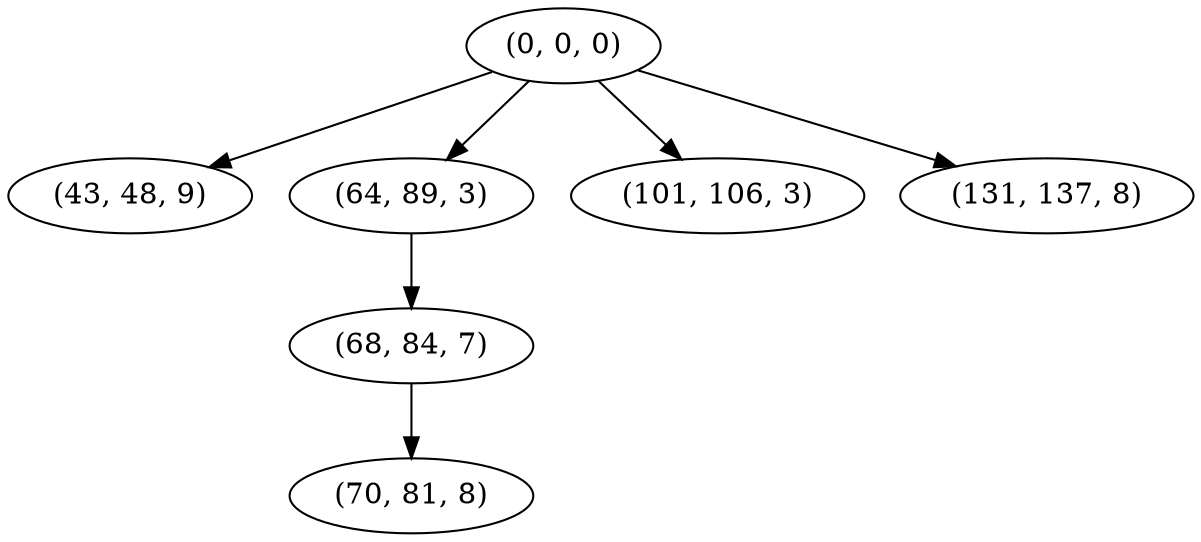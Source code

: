 digraph tree {
    "(0, 0, 0)";
    "(43, 48, 9)";
    "(64, 89, 3)";
    "(68, 84, 7)";
    "(70, 81, 8)";
    "(101, 106, 3)";
    "(131, 137, 8)";
    "(0, 0, 0)" -> "(43, 48, 9)";
    "(0, 0, 0)" -> "(64, 89, 3)";
    "(0, 0, 0)" -> "(101, 106, 3)";
    "(0, 0, 0)" -> "(131, 137, 8)";
    "(64, 89, 3)" -> "(68, 84, 7)";
    "(68, 84, 7)" -> "(70, 81, 8)";
}
